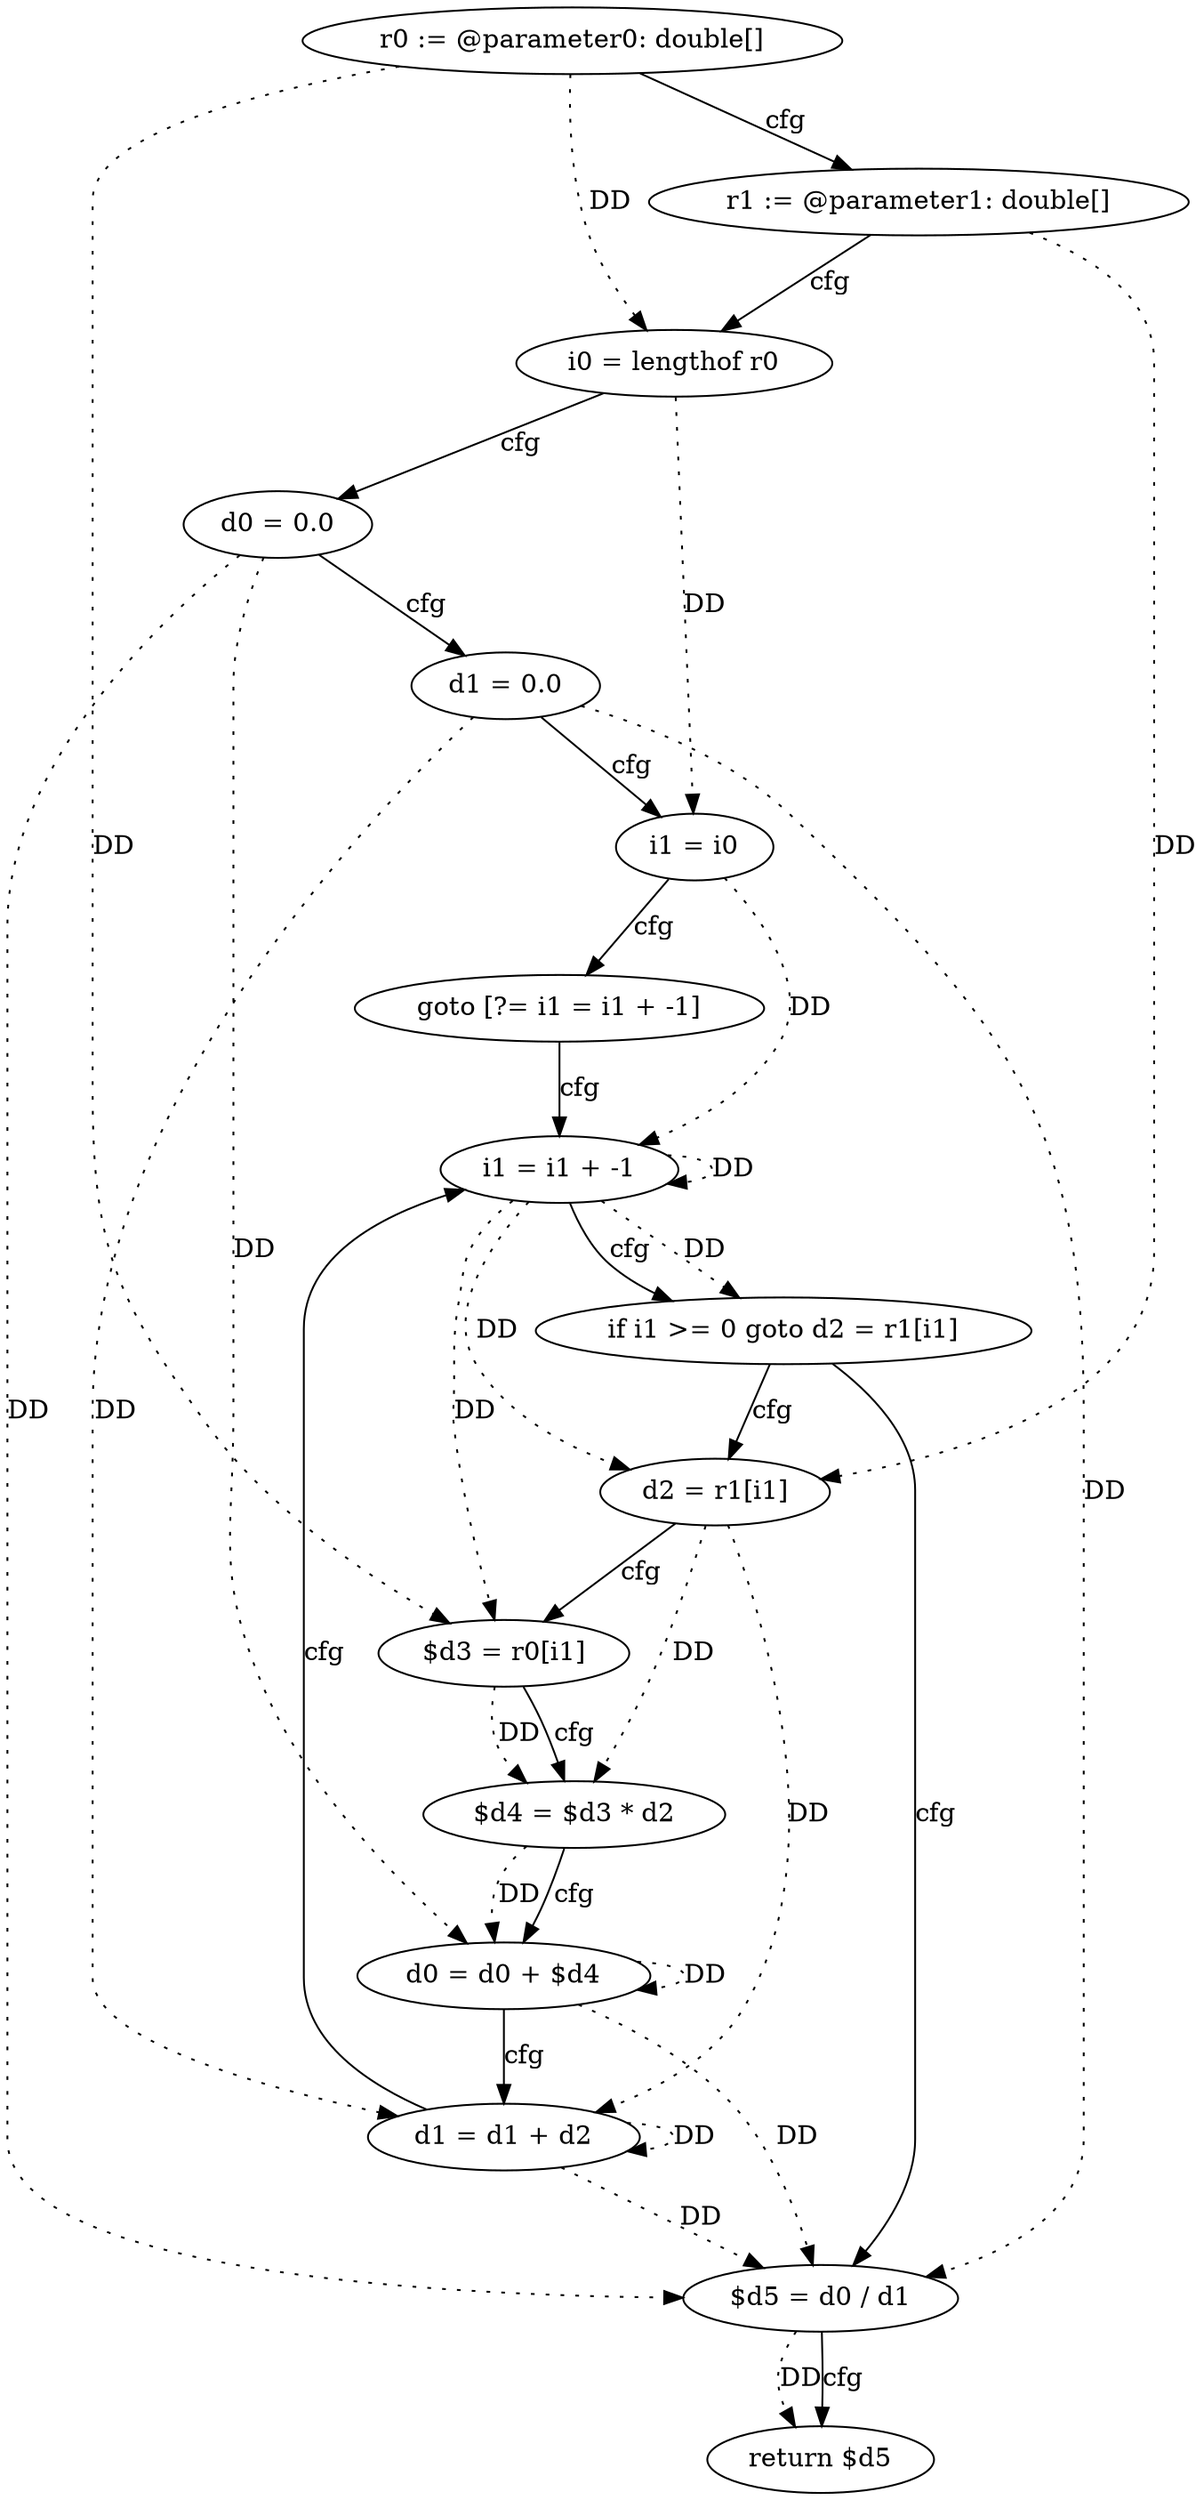 digraph "weightedMean" {
    "0" [label="r0 := @parameter0: double[]",];
    "1" [label="r1 := @parameter1: double[]",];
    "2" [label="i0 = lengthof r0",];
    "3" [label="d0 = 0.0",];
    "4" [label="d1 = 0.0",];
    "5" [label="i1 = i0",];
    "6" [label="goto [?= i1 = i1 + -1]",];
    "7" [label="d2 = r1[i1]",];
    "8" [label="$d3 = r0[i1]",];
    "9" [label="$d4 = $d3 * d2",];
    "10" [label="d0 = d0 + $d4",];
    "11" [label="d1 = d1 + d2",];
    "12" [label="i1 = i1 + -1",];
    "13" [label="if i1 >= 0 goto d2 = r1[i1]",];
    "14" [label="$d5 = d0 / d1",];
    "15" [label="return $d5",];
    "0"->"2" [label="DD",style=dotted,];
    "0"->"8" [label="DD",style=dotted,];
    "1"->"7" [label="DD",style=dotted,];
    "2"->"5" [label="DD",style=dotted,];
    "3"->"10" [label="DD",style=dotted,];
    "3"->"14" [label="DD",style=dotted,];
    "4"->"11" [label="DD",style=dotted,];
    "4"->"14" [label="DD",style=dotted,];
    "5"->"12" [label="DD",style=dotted,];
    "7"->"9" [label="DD",style=dotted,];
    "7"->"11" [label="DD",style=dotted,];
    "8"->"9" [label="DD",style=dotted,];
    "9"->"10" [label="DD",style=dotted,];
    "10"->"10" [label="DD",style=dotted,];
    "10"->"14" [label="DD",style=dotted,];
    "11"->"11" [label="DD",style=dotted,];
    "11"->"14" [label="DD",style=dotted,];
    "12"->"7" [label="DD",style=dotted,];
    "12"->"8" [label="DD",style=dotted,];
    "12"->"12" [label="DD",style=dotted,];
    "12"->"13" [label="DD",style=dotted,];
    "14"->"15" [label="DD",style=dotted,];
    "0"->"1" [label="cfg",];
    "1"->"2" [label="cfg",];
    "2"->"3" [label="cfg",];
    "3"->"4" [label="cfg",];
    "4"->"5" [label="cfg",];
    "5"->"6" [label="cfg",];
    "6"->"12" [label="cfg",];
    "7"->"8" [label="cfg",];
    "8"->"9" [label="cfg",];
    "9"->"10" [label="cfg",];
    "10"->"11" [label="cfg",];
    "11"->"12" [label="cfg",];
    "12"->"13" [label="cfg",];
    "13"->"14" [label="cfg",];
    "13"->"7" [label="cfg",];
    "14"->"15" [label="cfg",];
}
